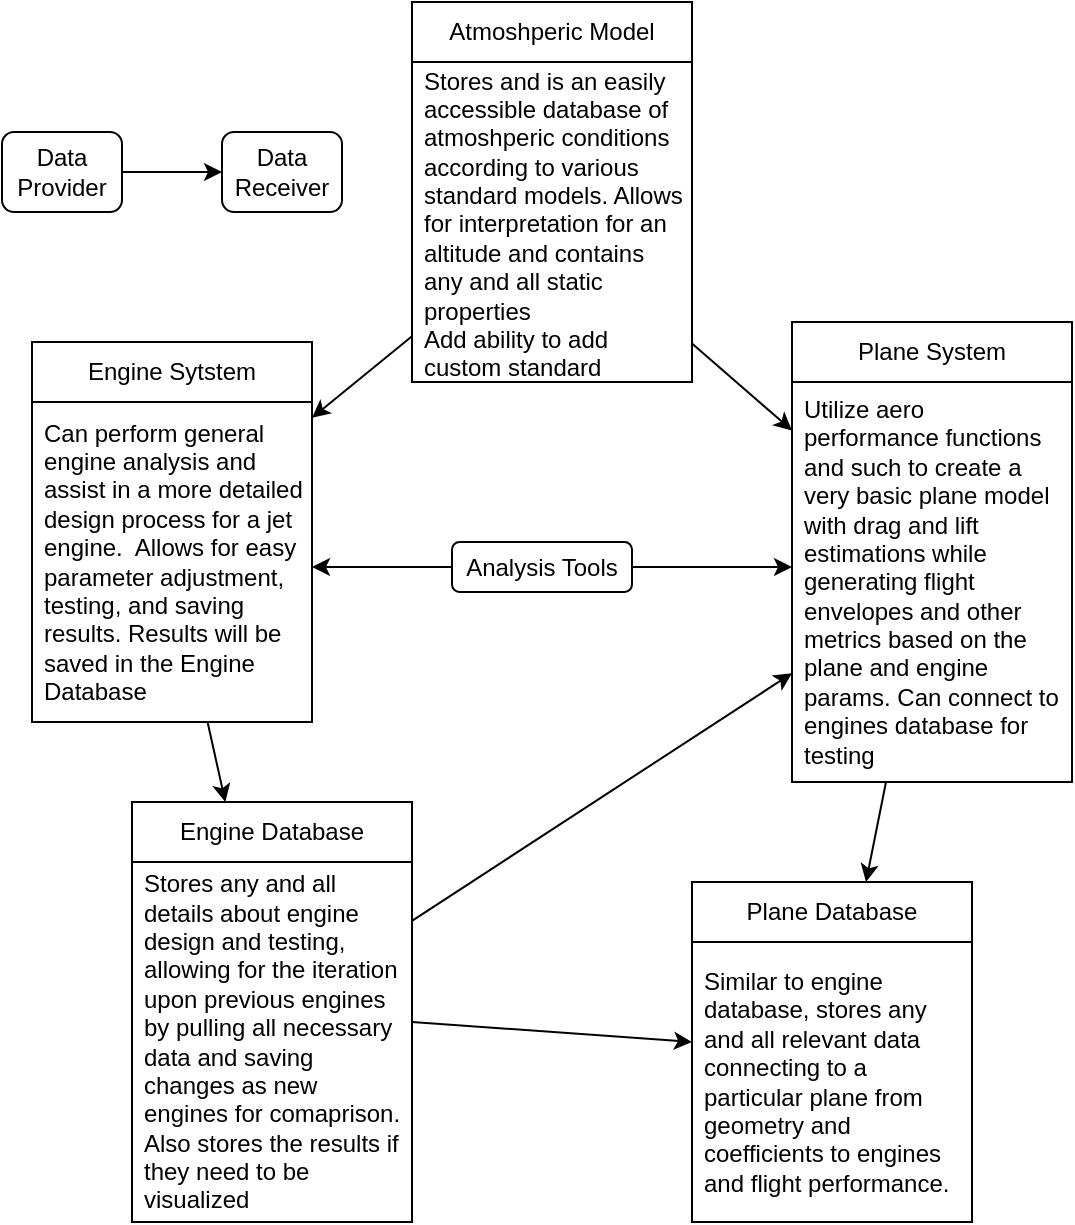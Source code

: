 <mxfile version="21.6.8" type="device">
  <diagram id="C5RBs43oDa-KdzZeNtuy" name="Page-1">
    <mxGraphModel dx="1446" dy="702" grid="1" gridSize="10" guides="1" tooltips="1" connect="1" arrows="1" fold="1" page="1" pageScale="1" pageWidth="827" pageHeight="1169" math="0" shadow="0">
      <root>
        <mxCell id="WIyWlLk6GJQsqaUBKTNV-0" />
        <mxCell id="WIyWlLk6GJQsqaUBKTNV-1" parent="WIyWlLk6GJQsqaUBKTNV-0" />
        <mxCell id="V-iIh88g7Wus99Q0zdmn-0" value="Atmoshperic Model" style="swimlane;fontStyle=0;childLayout=stackLayout;horizontal=1;startSize=30;horizontalStack=0;resizeParent=1;resizeParentMax=0;resizeLast=0;collapsible=1;marginBottom=0;whiteSpace=wrap;html=1;" parent="WIyWlLk6GJQsqaUBKTNV-1" vertex="1">
          <mxGeometry x="380" y="270" width="140" height="190" as="geometry" />
        </mxCell>
        <mxCell id="V-iIh88g7Wus99Q0zdmn-1" value="Stores and is an easily accessible database of atmoshperic conditions according to various standard models. Allows for interpretation for an altitude and contains any and all static properties&lt;br&gt;Add ability to add custom standard atmospheres&amp;nbsp;" style="text;strokeColor=none;fillColor=none;align=left;verticalAlign=middle;spacingLeft=4;spacingRight=4;overflow=hidden;points=[[0,0.5],[1,0.5]];portConstraint=eastwest;rotatable=0;whiteSpace=wrap;html=1;" parent="V-iIh88g7Wus99Q0zdmn-0" vertex="1">
          <mxGeometry y="30" width="140" height="160" as="geometry" />
        </mxCell>
        <mxCell id="V-iIh88g7Wus99Q0zdmn-4" value="Engine Sytstem" style="swimlane;fontStyle=0;childLayout=stackLayout;horizontal=1;startSize=30;horizontalStack=0;resizeParent=1;resizeParentMax=0;resizeLast=0;collapsible=1;marginBottom=0;whiteSpace=wrap;html=1;" parent="WIyWlLk6GJQsqaUBKTNV-1" vertex="1">
          <mxGeometry x="190" y="440" width="140" height="190" as="geometry" />
        </mxCell>
        <mxCell id="V-iIh88g7Wus99Q0zdmn-5" value="Can perform general engine analysis and assist in a more detailed design process for a jet engine.&amp;nbsp; Allows for easy parameter adjustment, testing, and saving results. Results will be saved in the Engine Database&amp;nbsp;" style="text;strokeColor=none;fillColor=none;align=left;verticalAlign=middle;spacingLeft=4;spacingRight=4;overflow=hidden;points=[[0,0.5],[1,0.5]];portConstraint=eastwest;rotatable=0;whiteSpace=wrap;html=1;" parent="V-iIh88g7Wus99Q0zdmn-4" vertex="1">
          <mxGeometry y="30" width="140" height="160" as="geometry" />
        </mxCell>
        <mxCell id="V-iIh88g7Wus99Q0zdmn-6" value="Plane System" style="swimlane;fontStyle=0;childLayout=stackLayout;horizontal=1;startSize=30;horizontalStack=0;resizeParent=1;resizeParentMax=0;resizeLast=0;collapsible=1;marginBottom=0;whiteSpace=wrap;html=1;" parent="WIyWlLk6GJQsqaUBKTNV-1" vertex="1">
          <mxGeometry x="570" y="430" width="140" height="230" as="geometry" />
        </mxCell>
        <mxCell id="V-iIh88g7Wus99Q0zdmn-7" value="Utilize aero performance functions and such to create a very basic plane model with drag and lift estimations while generating flight envelopes and other metrics based on the plane and engine params. Can connect to engines database for testing" style="text;strokeColor=none;fillColor=none;align=left;verticalAlign=middle;spacingLeft=4;spacingRight=4;overflow=hidden;points=[[0,0.5],[1,0.5]];portConstraint=eastwest;rotatable=0;whiteSpace=wrap;html=1;" parent="V-iIh88g7Wus99Q0zdmn-6" vertex="1">
          <mxGeometry y="30" width="140" height="200" as="geometry" />
        </mxCell>
        <mxCell id="V-iIh88g7Wus99Q0zdmn-8" value="Engine Database" style="swimlane;fontStyle=0;childLayout=stackLayout;horizontal=1;startSize=30;horizontalStack=0;resizeParent=1;resizeParentMax=0;resizeLast=0;collapsible=1;marginBottom=0;whiteSpace=wrap;html=1;" parent="WIyWlLk6GJQsqaUBKTNV-1" vertex="1">
          <mxGeometry x="240" y="670" width="140" height="210" as="geometry" />
        </mxCell>
        <mxCell id="V-iIh88g7Wus99Q0zdmn-9" value="Stores any and all details about engine design and testing, allowing for the iteration upon previous engines by pulling all necessary data and saving changes as new engines for comaprison. Also stores the results if they need to be visualized" style="text;strokeColor=none;fillColor=none;align=left;verticalAlign=middle;spacingLeft=4;spacingRight=4;overflow=hidden;points=[[0,0.5],[1,0.5]];portConstraint=eastwest;rotatable=0;whiteSpace=wrap;html=1;" parent="V-iIh88g7Wus99Q0zdmn-8" vertex="1">
          <mxGeometry y="30" width="140" height="180" as="geometry" />
        </mxCell>
        <mxCell id="V-iIh88g7Wus99Q0zdmn-10" value="Plane Database" style="swimlane;fontStyle=0;childLayout=stackLayout;horizontal=1;startSize=30;horizontalStack=0;resizeParent=1;resizeParentMax=0;resizeLast=0;collapsible=1;marginBottom=0;whiteSpace=wrap;html=1;" parent="WIyWlLk6GJQsqaUBKTNV-1" vertex="1">
          <mxGeometry x="520" y="710" width="140" height="170" as="geometry" />
        </mxCell>
        <mxCell id="V-iIh88g7Wus99Q0zdmn-11" value="Similar to engine database, stores any and all relevant data connecting to a particular plane from geometry and coefficients to engines and flight performance." style="text;strokeColor=none;fillColor=none;align=left;verticalAlign=middle;spacingLeft=4;spacingRight=4;overflow=hidden;points=[[0,0.5],[1,0.5]];portConstraint=eastwest;rotatable=0;whiteSpace=wrap;html=1;" parent="V-iIh88g7Wus99Q0zdmn-10" vertex="1">
          <mxGeometry y="30" width="140" height="140" as="geometry" />
        </mxCell>
        <mxCell id="V-iIh88g7Wus99Q0zdmn-14" value="" style="endArrow=classic;html=1;rounded=0;" parent="WIyWlLk6GJQsqaUBKTNV-1" source="V-iIh88g7Wus99Q0zdmn-1" target="V-iIh88g7Wus99Q0zdmn-4" edge="1">
          <mxGeometry width="50" height="50" relative="1" as="geometry">
            <mxPoint x="340" y="562" as="sourcePoint" />
            <mxPoint x="580" y="568" as="targetPoint" />
          </mxGeometry>
        </mxCell>
        <mxCell id="V-iIh88g7Wus99Q0zdmn-15" value="" style="endArrow=classic;html=1;rounded=0;" parent="WIyWlLk6GJQsqaUBKTNV-1" source="V-iIh88g7Wus99Q0zdmn-1" target="V-iIh88g7Wus99Q0zdmn-6" edge="1">
          <mxGeometry width="50" height="50" relative="1" as="geometry">
            <mxPoint x="385" y="400" as="sourcePoint" />
            <mxPoint x="340" y="456" as="targetPoint" />
          </mxGeometry>
        </mxCell>
        <mxCell id="V-iIh88g7Wus99Q0zdmn-16" value="" style="endArrow=classic;html=1;rounded=0;" parent="WIyWlLk6GJQsqaUBKTNV-1" source="V-iIh88g7Wus99Q0zdmn-5" target="V-iIh88g7Wus99Q0zdmn-8" edge="1">
          <mxGeometry width="50" height="50" relative="1" as="geometry">
            <mxPoint x="340" y="562" as="sourcePoint" />
            <mxPoint x="580" y="568" as="targetPoint" />
          </mxGeometry>
        </mxCell>
        <mxCell id="V-iIh88g7Wus99Q0zdmn-17" value="" style="endArrow=classic;html=1;rounded=0;" parent="WIyWlLk6GJQsqaUBKTNV-1" source="V-iIh88g7Wus99Q0zdmn-6" target="V-iIh88g7Wus99Q0zdmn-10" edge="1">
          <mxGeometry width="50" height="50" relative="1" as="geometry">
            <mxPoint x="340" y="547" as="sourcePoint" />
            <mxPoint x="580" y="553" as="targetPoint" />
          </mxGeometry>
        </mxCell>
        <mxCell id="V-iIh88g7Wus99Q0zdmn-18" value="" style="endArrow=classic;html=1;rounded=0;" parent="WIyWlLk6GJQsqaUBKTNV-1" source="V-iIh88g7Wus99Q0zdmn-8" target="V-iIh88g7Wus99Q0zdmn-7" edge="1">
          <mxGeometry width="50" height="50" relative="1" as="geometry">
            <mxPoint x="340" y="547" as="sourcePoint" />
            <mxPoint x="580" y="553" as="targetPoint" />
          </mxGeometry>
        </mxCell>
        <mxCell id="V-iIh88g7Wus99Q0zdmn-19" value="" style="endArrow=classic;html=1;rounded=0;" parent="WIyWlLk6GJQsqaUBKTNV-1" source="V-iIh88g7Wus99Q0zdmn-8" target="V-iIh88g7Wus99Q0zdmn-10" edge="1">
          <mxGeometry width="50" height="50" relative="1" as="geometry">
            <mxPoint x="340" y="621" as="sourcePoint" />
            <mxPoint x="480" y="744" as="targetPoint" />
          </mxGeometry>
        </mxCell>
        <mxCell id="V-iIh88g7Wus99Q0zdmn-20" value="" style="endArrow=classic;html=1;rounded=0;" parent="WIyWlLk6GJQsqaUBKTNV-1" source="V-iIh88g7Wus99Q0zdmn-21" target="V-iIh88g7Wus99Q0zdmn-22" edge="1">
          <mxGeometry width="50" height="50" relative="1" as="geometry">
            <mxPoint x="275" y="395" as="sourcePoint" />
            <mxPoint x="275" y="345" as="targetPoint" />
          </mxGeometry>
        </mxCell>
        <mxCell id="V-iIh88g7Wus99Q0zdmn-21" value="Data Provider" style="rounded=1;whiteSpace=wrap;html=1;" parent="WIyWlLk6GJQsqaUBKTNV-1" vertex="1">
          <mxGeometry x="175" y="335" width="60" height="40" as="geometry" />
        </mxCell>
        <mxCell id="V-iIh88g7Wus99Q0zdmn-22" value="Data Receiver" style="rounded=1;whiteSpace=wrap;html=1;" parent="WIyWlLk6GJQsqaUBKTNV-1" vertex="1">
          <mxGeometry x="285" y="335" width="60" height="40" as="geometry" />
        </mxCell>
        <mxCell id="V-iIh88g7Wus99Q0zdmn-26" style="edgeStyle=orthogonalEdgeStyle;rounded=0;orthogonalLoop=1;jettySize=auto;html=1;" parent="WIyWlLk6GJQsqaUBKTNV-1" source="V-iIh88g7Wus99Q0zdmn-25" target="V-iIh88g7Wus99Q0zdmn-7" edge="1">
          <mxGeometry relative="1" as="geometry">
            <Array as="points">
              <mxPoint x="550" y="553" />
              <mxPoint x="550" y="553" />
            </Array>
          </mxGeometry>
        </mxCell>
        <mxCell id="V-iIh88g7Wus99Q0zdmn-27" style="edgeStyle=orthogonalEdgeStyle;rounded=0;orthogonalLoop=1;jettySize=auto;html=1;" parent="WIyWlLk6GJQsqaUBKTNV-1" source="V-iIh88g7Wus99Q0zdmn-25" target="V-iIh88g7Wus99Q0zdmn-5" edge="1">
          <mxGeometry relative="1" as="geometry">
            <Array as="points">
              <mxPoint x="350" y="553" />
              <mxPoint x="350" y="553" />
            </Array>
          </mxGeometry>
        </mxCell>
        <mxCell id="V-iIh88g7Wus99Q0zdmn-25" value="Analysis Tools" style="rounded=1;whiteSpace=wrap;html=1;" parent="WIyWlLk6GJQsqaUBKTNV-1" vertex="1">
          <mxGeometry x="400" y="540" width="90" height="25" as="geometry" />
        </mxCell>
      </root>
    </mxGraphModel>
  </diagram>
</mxfile>
